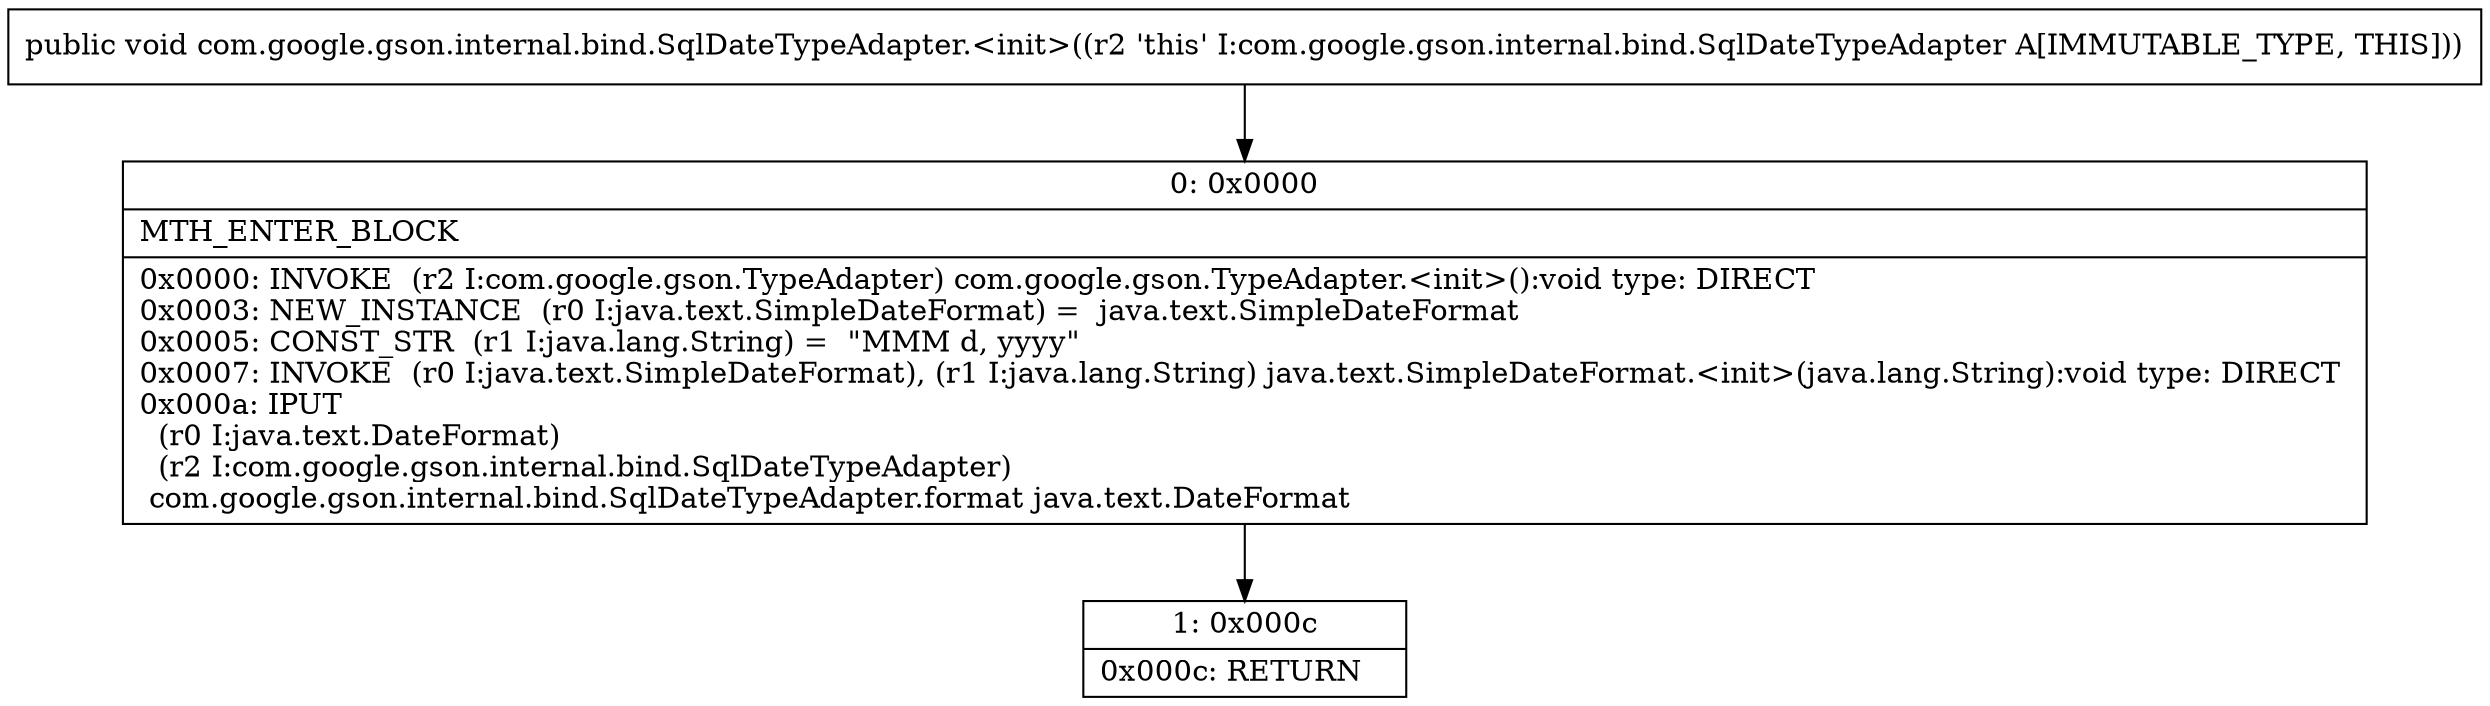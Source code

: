 digraph "CFG forcom.google.gson.internal.bind.SqlDateTypeAdapter.\<init\>()V" {
Node_0 [shape=record,label="{0\:\ 0x0000|MTH_ENTER_BLOCK\l|0x0000: INVOKE  (r2 I:com.google.gson.TypeAdapter) com.google.gson.TypeAdapter.\<init\>():void type: DIRECT \l0x0003: NEW_INSTANCE  (r0 I:java.text.SimpleDateFormat) =  java.text.SimpleDateFormat \l0x0005: CONST_STR  (r1 I:java.lang.String) =  \"MMM d, yyyy\" \l0x0007: INVOKE  (r0 I:java.text.SimpleDateFormat), (r1 I:java.lang.String) java.text.SimpleDateFormat.\<init\>(java.lang.String):void type: DIRECT \l0x000a: IPUT  \l  (r0 I:java.text.DateFormat)\l  (r2 I:com.google.gson.internal.bind.SqlDateTypeAdapter)\l com.google.gson.internal.bind.SqlDateTypeAdapter.format java.text.DateFormat \l}"];
Node_1 [shape=record,label="{1\:\ 0x000c|0x000c: RETURN   \l}"];
MethodNode[shape=record,label="{public void com.google.gson.internal.bind.SqlDateTypeAdapter.\<init\>((r2 'this' I:com.google.gson.internal.bind.SqlDateTypeAdapter A[IMMUTABLE_TYPE, THIS])) }"];
MethodNode -> Node_0;
Node_0 -> Node_1;
}

